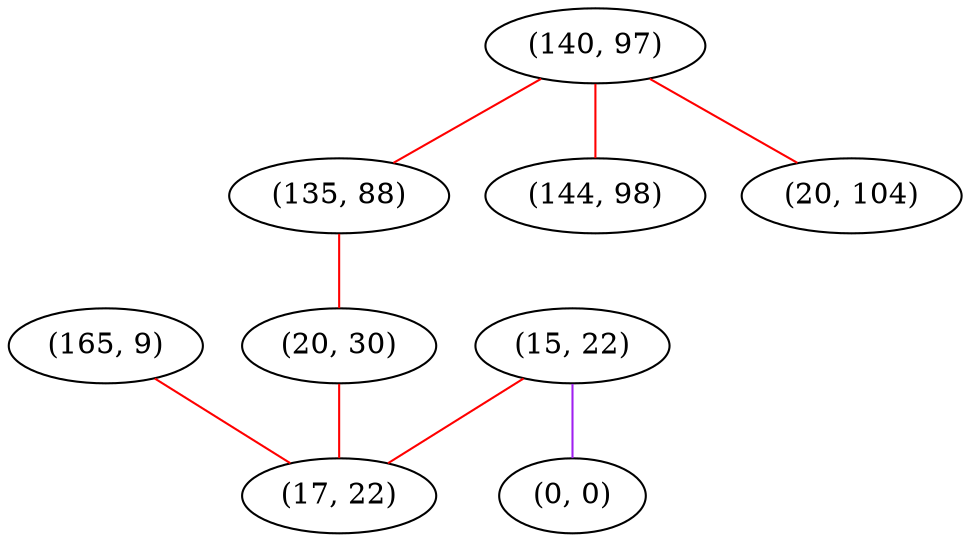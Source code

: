 graph "" {
"(165, 9)";
"(15, 22)";
"(0, 0)";
"(140, 97)";
"(135, 88)";
"(20, 30)";
"(144, 98)";
"(17, 22)";
"(20, 104)";
"(165, 9)" -- "(17, 22)"  [color=red, key=0, weight=1];
"(15, 22)" -- "(0, 0)"  [color=purple, key=0, weight=4];
"(15, 22)" -- "(17, 22)"  [color=red, key=0, weight=1];
"(140, 97)" -- "(135, 88)"  [color=red, key=0, weight=1];
"(140, 97)" -- "(144, 98)"  [color=red, key=0, weight=1];
"(140, 97)" -- "(20, 104)"  [color=red, key=0, weight=1];
"(135, 88)" -- "(20, 30)"  [color=red, key=0, weight=1];
"(20, 30)" -- "(17, 22)"  [color=red, key=0, weight=1];
}
